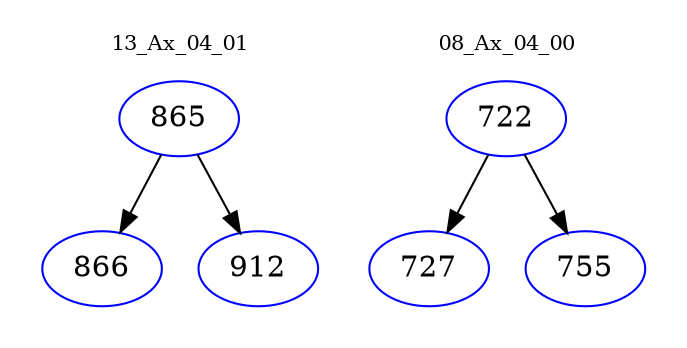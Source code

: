digraph{
subgraph cluster_0 {
color = white
label = "13_Ax_04_01";
fontsize=10;
T0_865 [label="865", color="blue"]
T0_865 -> T0_866 [color="black"]
T0_866 [label="866", color="blue"]
T0_865 -> T0_912 [color="black"]
T0_912 [label="912", color="blue"]
}
subgraph cluster_1 {
color = white
label = "08_Ax_04_00";
fontsize=10;
T1_722 [label="722", color="blue"]
T1_722 -> T1_727 [color="black"]
T1_727 [label="727", color="blue"]
T1_722 -> T1_755 [color="black"]
T1_755 [label="755", color="blue"]
}
}
